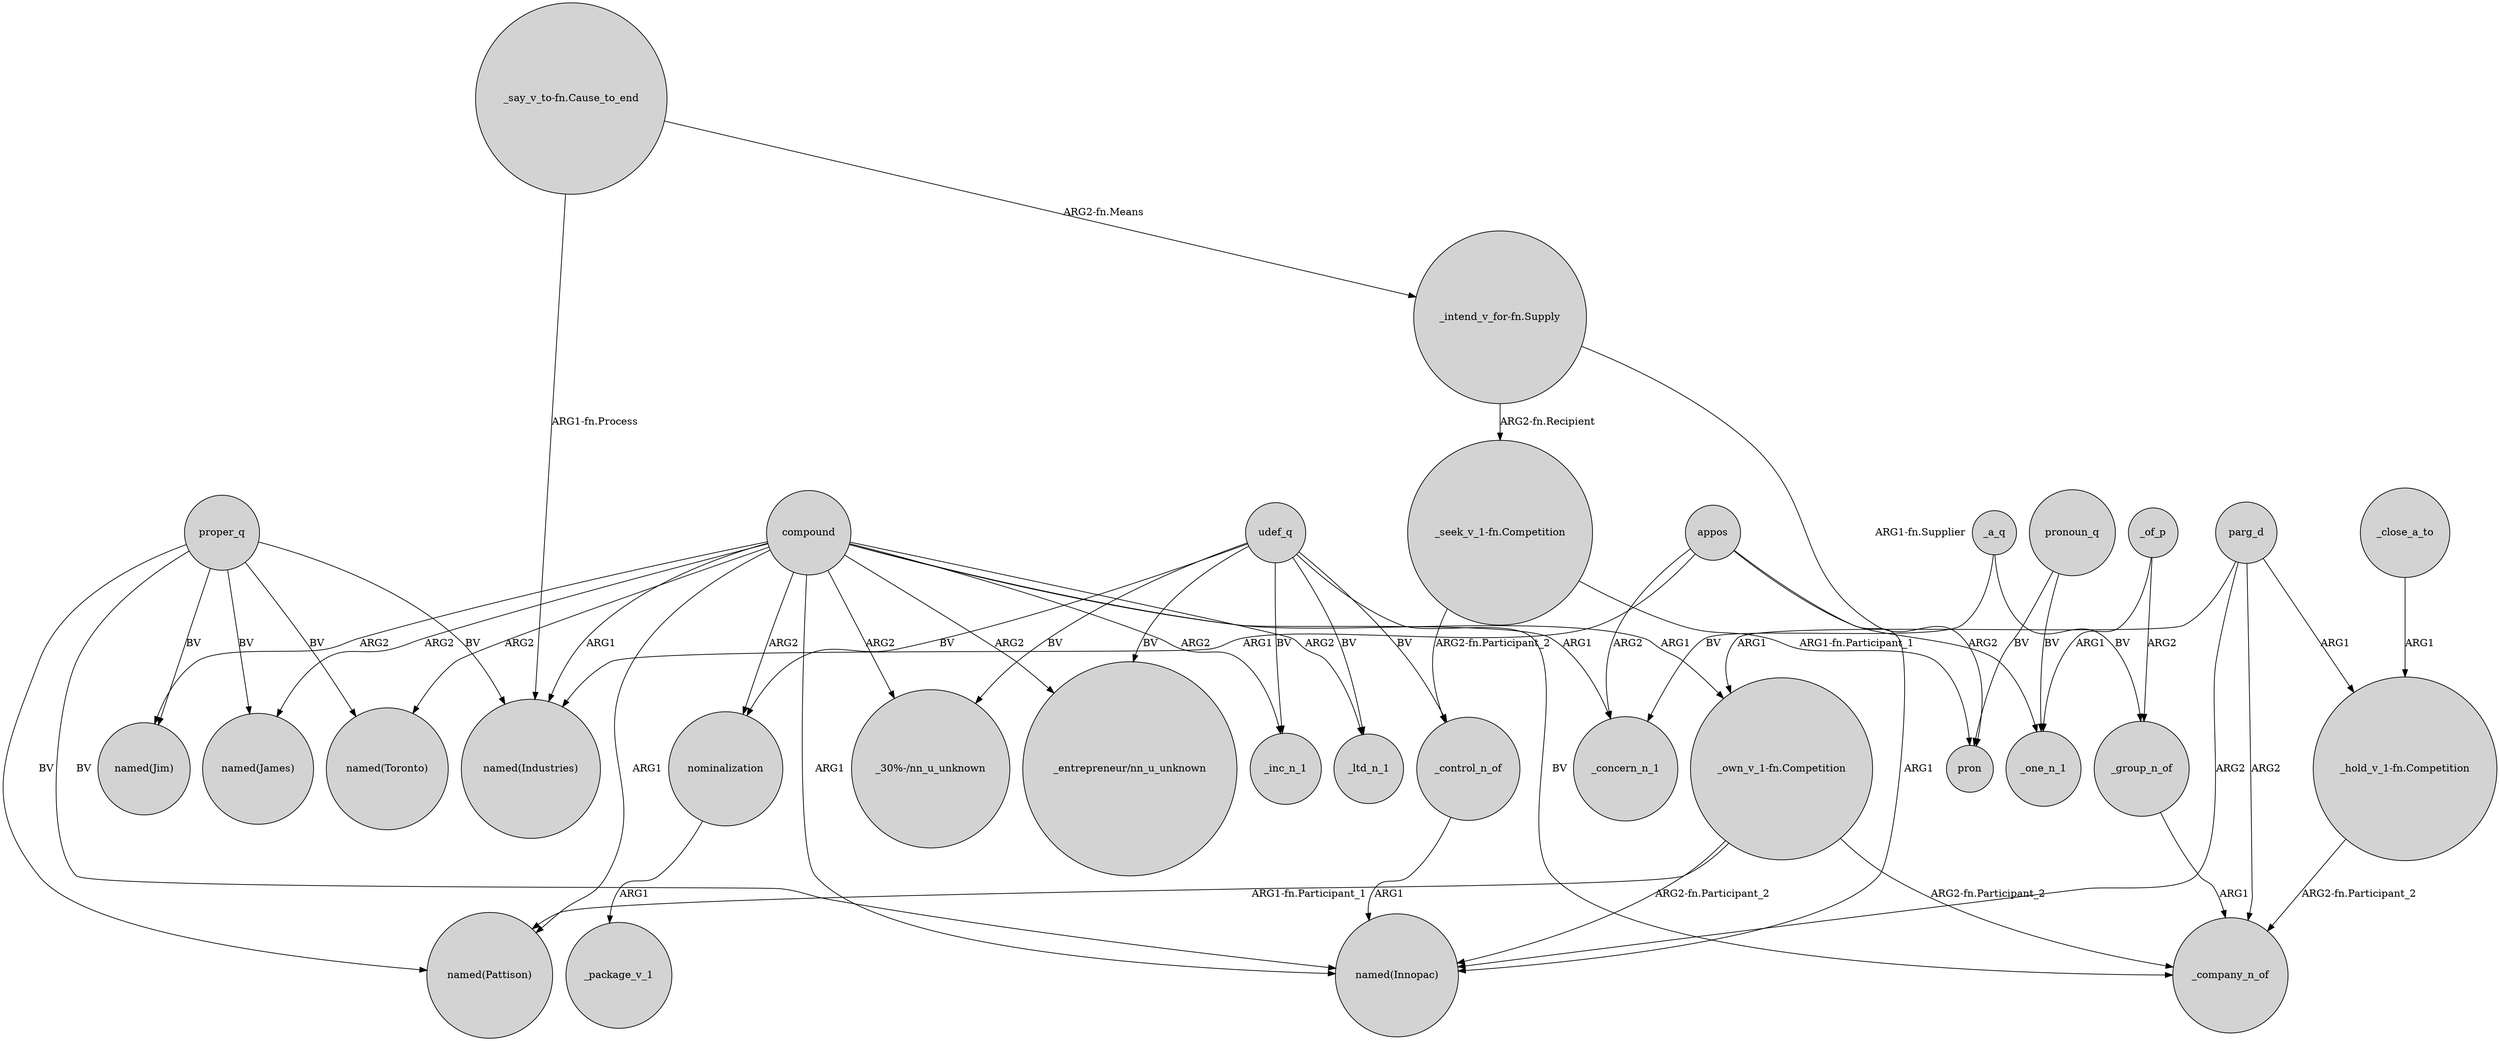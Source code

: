 digraph {
	node [shape=circle style=filled]
	compound -> "named(Jim)" [label=ARG2]
	"_seek_v_1-fn.Competition" -> _control_n_of [label="ARG2-fn.Participant_2"]
	parg_d -> "_hold_v_1-fn.Competition" [label=ARG1]
	proper_q -> "named(Industries)" [label=BV]
	udef_q -> _control_n_of [label=BV]
	proper_q -> "named(James)" [label=BV]
	proper_q -> "named(Jim)" [label=BV]
	proper_q -> "named(Toronto)" [label=BV]
	compound -> "named(Innopac)" [label=ARG1]
	parg_d -> "_own_v_1-fn.Competition" [label=ARG1]
	compound -> "_30%-/nn_u_unknown" [label=ARG2]
	udef_q -> "_30%-/nn_u_unknown" [label=BV]
	_group_n_of -> _company_n_of [label=ARG1]
	appos -> "named(Innopac)" [label=ARG1]
	compound -> "named(Industries)" [label=ARG1]
	nominalization -> _package_v_1 [label=ARG1]
	udef_q -> nominalization [label=BV]
	"_own_v_1-fn.Competition" -> "named(Innopac)" [label="ARG2-fn.Participant_2"]
	appos -> _concern_n_1 [label=ARG2]
	"_say_v_to-fn.Cause_to_end" -> "_intend_v_for-fn.Supply" [label="ARG2-fn.Means"]
	parg_d -> _company_n_of [label=ARG2]
	_a_q -> _group_n_of [label=BV]
	compound -> "_entrepreneur/nn_u_unknown" [label=ARG2]
	compound -> nominalization [label=ARG2]
	pronoun_q -> pron [label=BV]
	udef_q -> _inc_n_1 [label=BV]
	_of_p -> _one_n_1 [label=ARG1]
	"_seek_v_1-fn.Competition" -> pron [label="ARG1-fn.Participant_1"]
	pronoun_q -> _one_n_1 [label=BV]
	compound -> _inc_n_1 [label=ARG2]
	_a_q -> _concern_n_1 [label=BV]
	proper_q -> "named(Pattison)" [label=BV]
	proper_q -> "named(Innopac)" [label=BV]
	udef_q -> _company_n_of [label=BV]
	compound -> _concern_n_1 [label=ARG1]
	compound -> "_own_v_1-fn.Competition" [label=ARG1]
	compound -> "named(Toronto)" [label=ARG2]
	appos -> "named(Industries)" [label=ARG1]
	"_hold_v_1-fn.Competition" -> _company_n_of [label="ARG2-fn.Participant_2"]
	_control_n_of -> "named(Innopac)" [label=ARG1]
	"_say_v_to-fn.Cause_to_end" -> "named(Industries)" [label="ARG1-fn.Process"]
	compound -> "named(Pattison)" [label=ARG1]
	udef_q -> "_entrepreneur/nn_u_unknown" [label=BV]
	compound -> _ltd_n_1 [label=ARG2]
	parg_d -> "named(Innopac)" [label=ARG2]
	_of_p -> _group_n_of [label=ARG2]
	compound -> "named(James)" [label=ARG2]
	"_intend_v_for-fn.Supply" -> pron [label="ARG1-fn.Supplier"]
	appos -> _one_n_1 [label=ARG2]
	udef_q -> _ltd_n_1 [label=BV]
	_close_a_to -> "_hold_v_1-fn.Competition" [label=ARG1]
	"_own_v_1-fn.Competition" -> _company_n_of [label="ARG2-fn.Participant_2"]
	"_intend_v_for-fn.Supply" -> "_seek_v_1-fn.Competition" [label="ARG2-fn.Recipient"]
	"_own_v_1-fn.Competition" -> "named(Pattison)" [label="ARG1-fn.Participant_1"]
}
